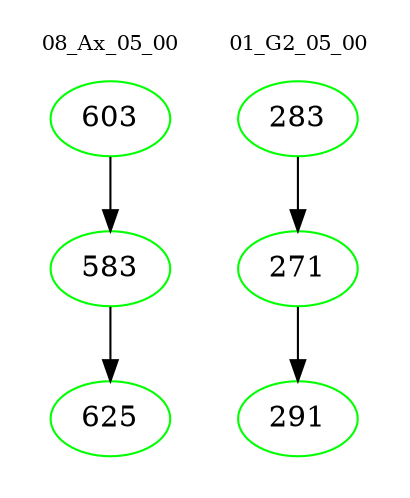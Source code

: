 digraph{
subgraph cluster_0 {
color = white
label = "08_Ax_05_00";
fontsize=10;
T0_603 [label="603", color="green"]
T0_603 -> T0_583 [color="black"]
T0_583 [label="583", color="green"]
T0_583 -> T0_625 [color="black"]
T0_625 [label="625", color="green"]
}
subgraph cluster_1 {
color = white
label = "01_G2_05_00";
fontsize=10;
T1_283 [label="283", color="green"]
T1_283 -> T1_271 [color="black"]
T1_271 [label="271", color="green"]
T1_271 -> T1_291 [color="black"]
T1_291 [label="291", color="green"]
}
}
